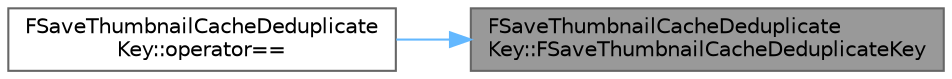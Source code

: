 digraph "FSaveThumbnailCacheDeduplicateKey::FSaveThumbnailCacheDeduplicateKey"
{
 // INTERACTIVE_SVG=YES
 // LATEX_PDF_SIZE
  bgcolor="transparent";
  edge [fontname=Helvetica,fontsize=10,labelfontname=Helvetica,labelfontsize=10];
  node [fontname=Helvetica,fontsize=10,shape=box,height=0.2,width=0.4];
  rankdir="RL";
  Node1 [id="Node000001",label="FSaveThumbnailCacheDeduplicate\lKey::FSaveThumbnailCacheDeduplicateKey",height=0.2,width=0.4,color="gray40", fillcolor="grey60", style="filled", fontcolor="black",tooltip=" "];
  Node1 -> Node2 [id="edge1_Node000001_Node000002",dir="back",color="steelblue1",style="solid",tooltip=" "];
  Node2 [id="Node000002",label="FSaveThumbnailCacheDeduplicate\lKey::operator==",height=0.2,width=0.4,color="grey40", fillcolor="white", style="filled",URL="$d0/d35/structFSaveThumbnailCacheDeduplicateKey.html#a851cb17a8b9edd75669b6b5562bb275c",tooltip=" "];
}
